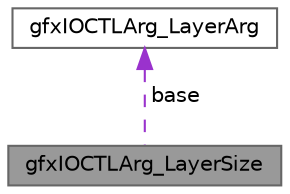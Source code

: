 digraph "gfxIOCTLArg_LayerSize"
{
 // INTERACTIVE_SVG=YES
 // LATEX_PDF_SIZE
  bgcolor="transparent";
  edge [fontname=Helvetica,fontsize=10,labelfontname=Helvetica,labelfontsize=10];
  node [fontname=Helvetica,fontsize=10,shape=box,height=0.2,width=0.4];
  Node1 [label="gfxIOCTLArg_LayerSize",height=0.2,width=0.4,color="gray40", fillcolor="grey60", style="filled", fontcolor="black",tooltip="This struct represents layer size."];
  Node2 -> Node1 [dir="back",color="darkorchid3",style="dashed",label=" base" ];
  Node2 [label="gfxIOCTLArg_LayerArg",height=0.2,width=0.4,color="gray40", fillcolor="white", style="filled",URL="$structgfxIOCTLArg__LayerArg.html",tooltip="This struct represents a basic layer request argument."];
}
